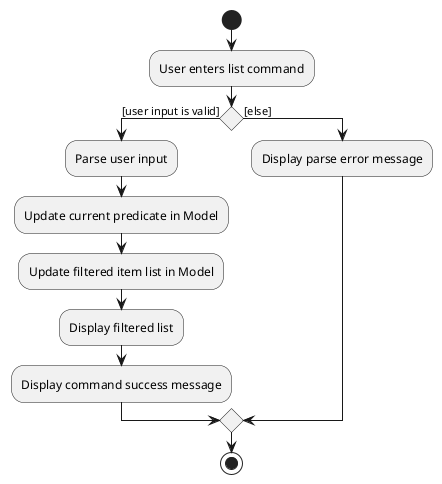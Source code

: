 @startuml
start
:User enters list command;

'Since the beta syntax does not support placing the condition outside the
'diamond we place it as the true branch instead.

if () then ([user input is valid])
    :Parse user input;
    :Update current predicate in Model;
    :Update filtered item list in Model;
    :Display filtered list;
    :Display command success message;
else ([else])
    :Display parse error message;
endif
stop
@enduml
